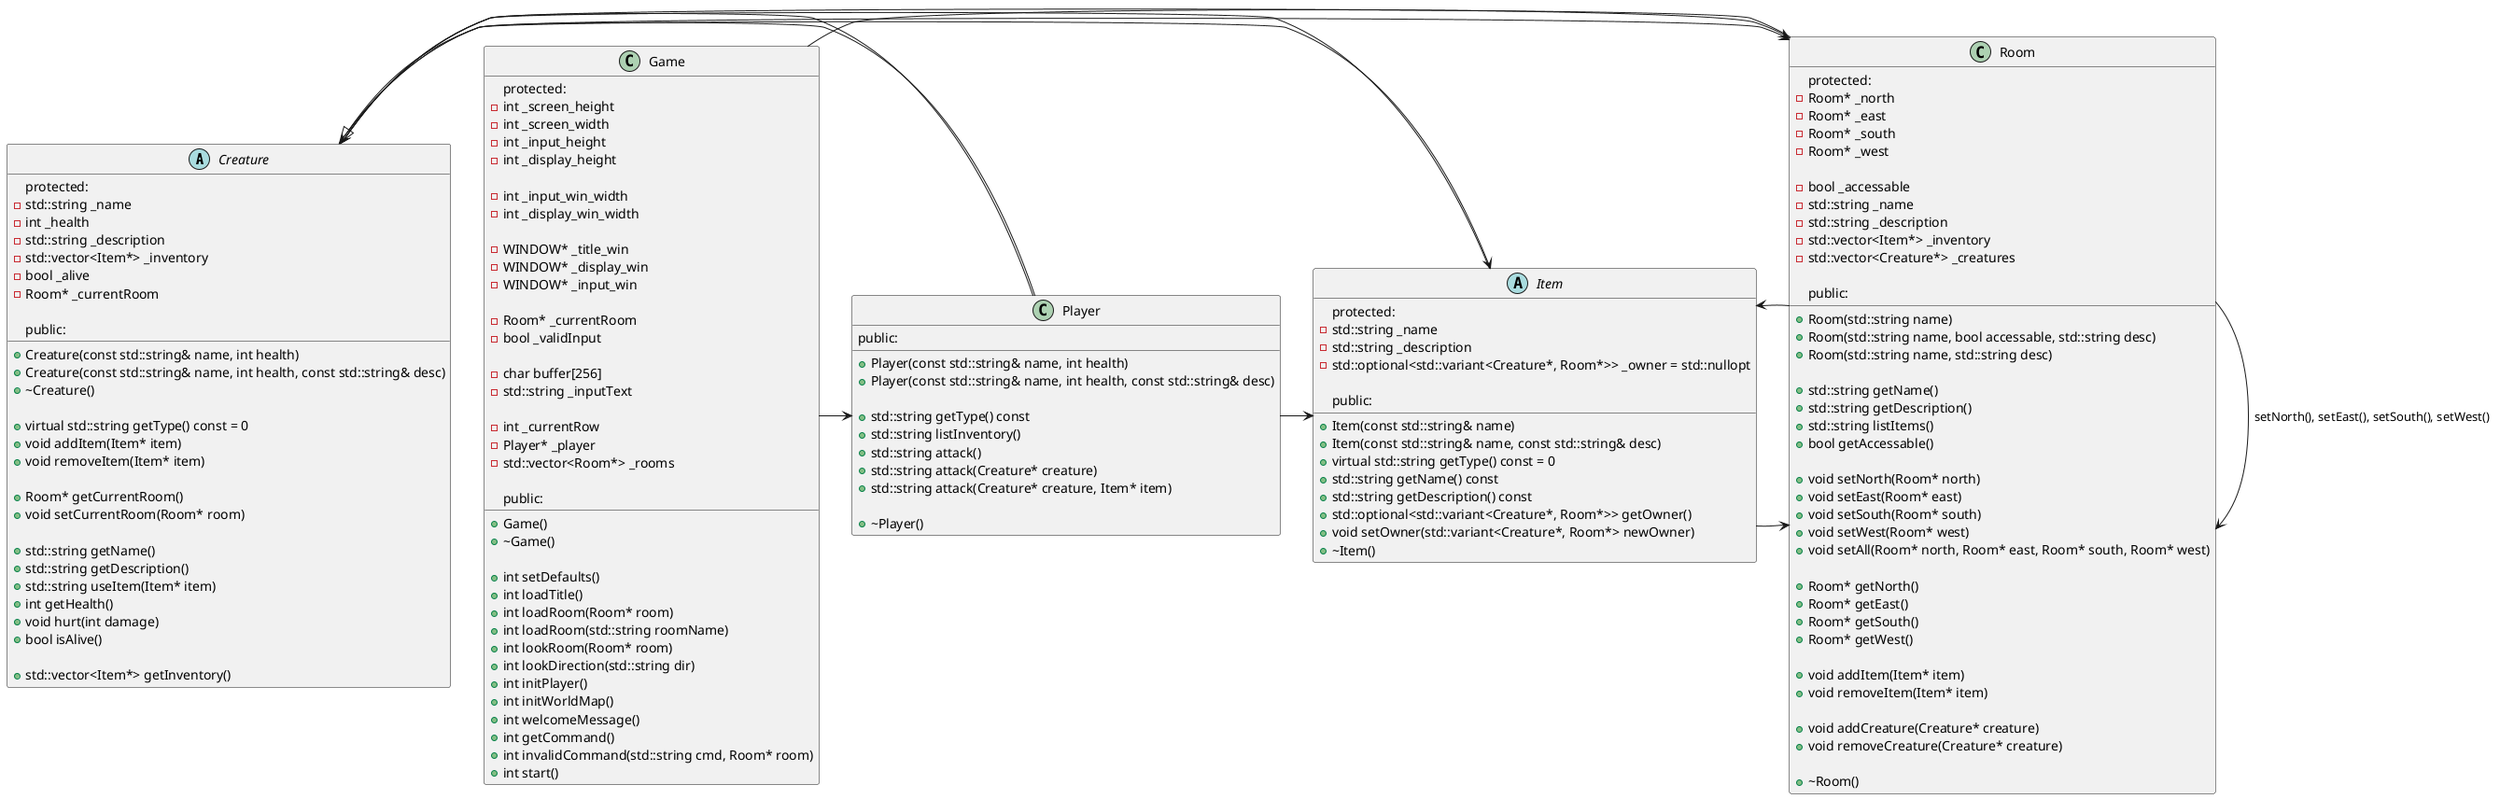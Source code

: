 @startuml

' Classes
abstract class Creature {
    protected:
    -std::string _name
    -int _health
    -std::string _description
    -std::vector<Item*> _inventory
    -bool _alive
    -Room* _currentRoom

    public:
    +Creature(const std::string& name, int health)
    +Creature(const std::string& name, int health, const std::string& desc)
    +~Creature()

    +virtual std::string getType() const = 0
    +void addItem(Item* item)
    +void removeItem(Item* item)

    +Room* getCurrentRoom()
    +void setCurrentRoom(Room* room)

    +std::string getName()
    +std::string getDescription()
    +std::string useItem(Item* item)
    +int getHealth()
    +void hurt(int damage)
    +bool isAlive()

    +std::vector<Item*> getInventory()
}

class Game {
    protected:
    -int _screen_height
    -int _screen_width
    -int _input_height
    -int _display_height

    -int _input_win_width
    -int _display_win_width

    -WINDOW* _title_win
    -WINDOW* _display_win
    -WINDOW* _input_win

    -Room* _currentRoom
    -bool _validInput

    -char buffer[256]
    -std::string _inputText

    -int _currentRow
    -Player* _player
    -std::vector<Room*> _rooms

    public:
    +Game()
    +~Game()

    +int setDefaults()
    +int loadTitle()
    +int loadRoom(Room* room)
    +int loadRoom(std::string roomName)
    +int lookRoom(Room* room)
    +int lookDirection(std::string dir)
    +int initPlayer()
    +int initWorldMap()
    +int welcomeMessage()
    +int getCommand()
    +int invalidCommand(std::string cmd, Room* room)
    +int start()
}

abstract class Item {
    protected:
    -std::string _name
    -std::string _description
    -std::optional<std::variant<Creature*, Room*>> _owner = std::nullopt

    public:
    +Item(const std::string& name)
    +Item(const std::string& name, const std::string& desc)
    +virtual std::string getType() const = 0
    +std::string getName() const
    +std::string getDescription() const
    +std::optional<std::variant<Creature*, Room*>> getOwner()
    +void setOwner(std::variant<Creature*, Room*> newOwner)
    +~Item()
}

class Player extends Creature {
    public:
    +Player(const std::string& name, int health)
    +Player(const std::string& name, int health, const std::string& desc)

    +std::string getType() const
    +std::string listInventory()
    +std::string attack()
    +std::string attack(Creature* creature)
    +std::string attack(Creature* creature, Item* item)

    +~Player()
}

class Room {
    protected:
    -Room* _north
    -Room* _east
    -Room* _south
    -Room* _west

    -bool _accessable
    -std::string _name
    -std::string _description
    -std::vector<Item*> _inventory
    -std::vector<Creature*> _creatures

    public:
    +Room(std::string name)
    +Room(std::string name, bool accessable, std::string desc)
    +Room(std::string name, std::string desc)

    +std::string getName()
    +std::string getDescription()
    +std::string listItems()
    +bool getAccessable()

    +void setNorth(Room* north)
    +void setEast(Room* east)
    +void setSouth(Room* south)
    +void setWest(Room* west)
    +void setAll(Room* north, Room* east, Room* south, Room* west)

    +Room* getNorth()
    +Room* getEast()
    +Room* getSouth()
    +Room* getWest()

    +void addItem(Item* item)
    +void removeItem(Item* item)

    +void addCreature(Creature* creature)
    +void removeCreature(Creature* creature)

    +~Room()
}

' Associations
Creature -> Item
Creature -> Room
Game -> Player
Game -> Room
Item -> Creature
Item -> Room
Player -> Creature
Player -> Item
Room -> Creature
Room -> Item
Room --> Room : setNorth(), setEast(), setSouth(), setWest()

@enduml

